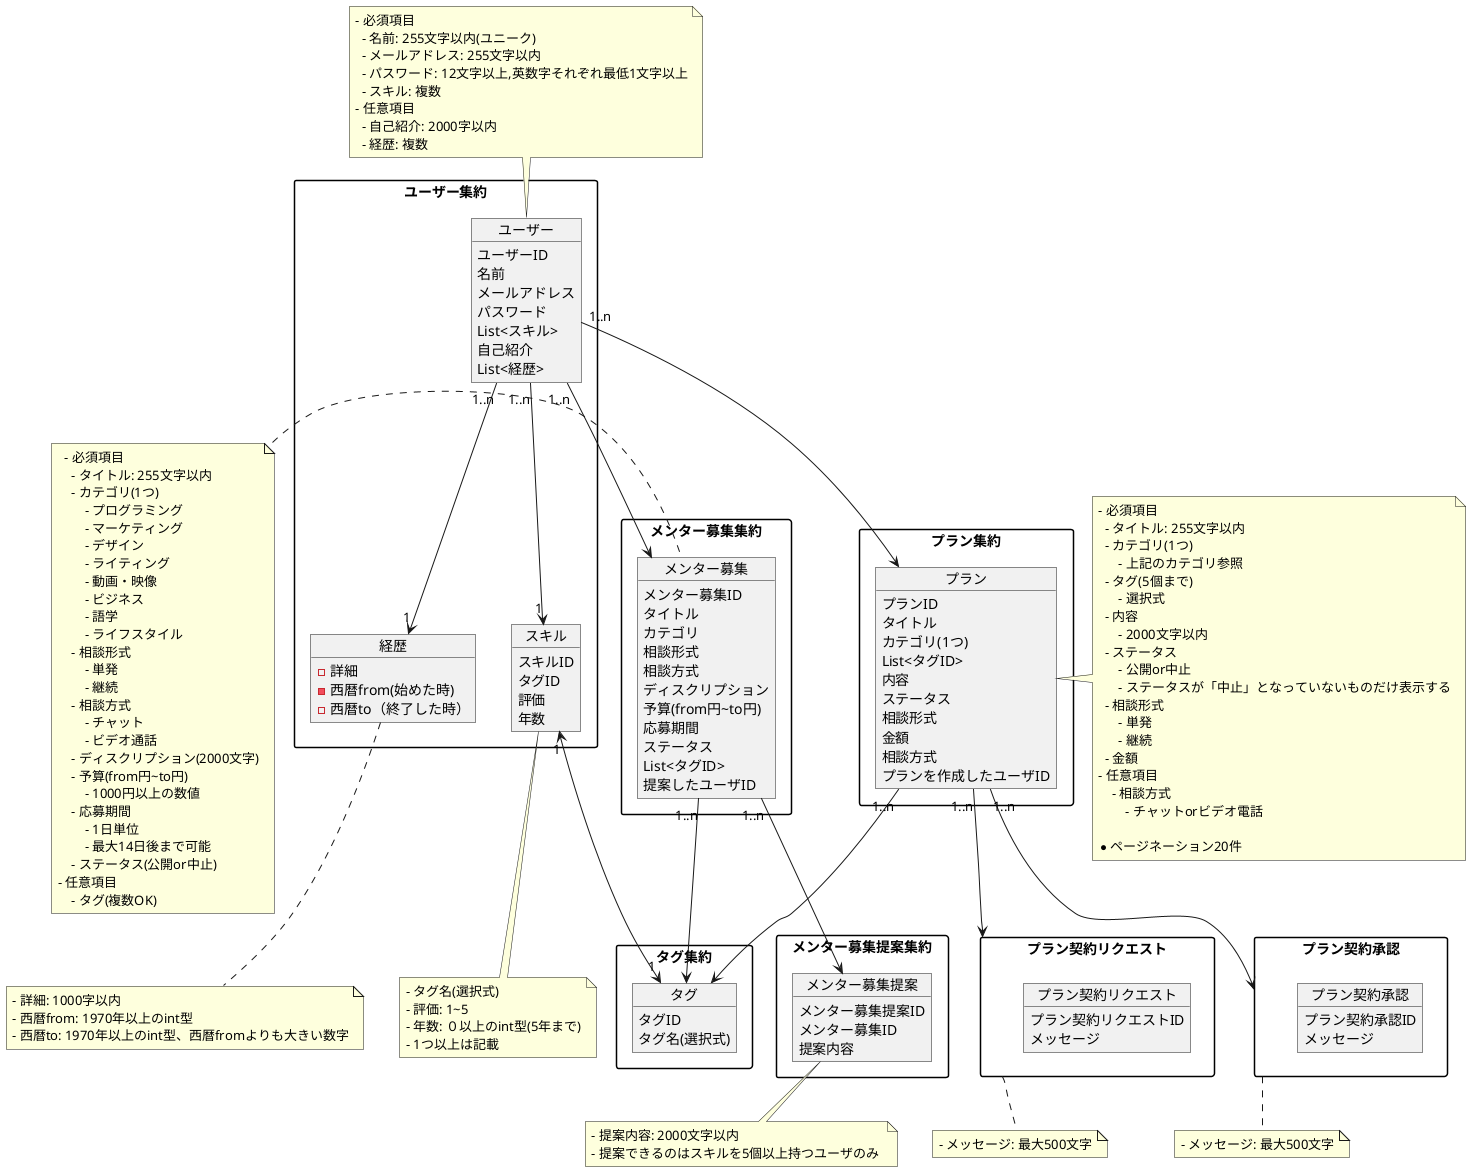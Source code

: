 @startuml NiziProject
skinparam PackageStyle rectangle

package ユーザー集約 {
  object ユーザー {
    ユーザーID
    名前
    メールアドレス
    パスワード
    List<スキル>
    自己紹介
    List<経歴>

  }

  object スキル {
    スキルID
    タグID
    評価
    年数

  }

  object 経歴 {
    - 詳細
    - 西暦from(始めた時)
    - 西暦to（終了した時）
  }
}

note top of ユーザー
  - 必須項目
    - 名前: 255文字以内(ユニーク)
    - メールアドレス: 255文字以内
    - パスワード: 12文字以上,英数字それぞれ最低1文字以上
    - スキル: 複数
  - 任意項目
    - 自己紹介: 2000字以内
    - 経歴: 複数
end note

note bottom of スキル
  - タグ名(選択式)
  - 評価: 1~5
  - 年数: ０以上のint型(5年まで)
  - 1つ以上は記載
end note

note bottom of 経歴
  - 詳細: 1000字以内
  - 西暦from: 1970年以上のint型
  - 西暦to: 1970年以上のint型、西暦fromよりも大きい数字
end note

ユーザー "1..n" -down-> "1" スキル
ユーザー "1..n" -down-> "1" 経歴

package タグ集約 {
  object タグ {
    タグID
    タグ名(選択式)
  }
}

スキル "1" <-down-> "1" タグ

package メンター募集集約 {
  object メンター募集{
    メンター募集ID
    タイトル
    カテゴリ
    相談形式
    相談方式
    ディスクリプション
    予算(from円~to円)
    応募期間
    ステータス
    List<タグID>
    提案したユーザID
  }

}

package メンター募集提案集約{
  object メンター募集提案 {
    メンター募集提案ID
    メンター募集ID
    提案内容
  }
}

note left of メンター募集
  - 必須項目
    - タイトル: 255文字以内
    - カテゴリ(1つ)
        - プログラミング
        - マーケティング
        - デザイン
        - ライティング
        - 動画・映像
        - ビジネス
        - 語学
        - ライフスタイル
    - 相談形式
        - 単発
        - 継続
    - 相談方式
        - チャット
        - ビデオ通話
    - ディスクリプション(2000文字)
    - 予算(from円~to円)
        - 1000円以上の数値
    - 応募期間
        - 1日単位
        - 最大14日後まで可能
    - ステータス(公開or中止)
- 任意項目
    - タグ(複数OK)
end note

note bottom of メンター募集提案
  - 提案内容: 2000文字以内
  - 提案できるのはスキルを5個以上持つユーザのみ 
end note

メンター募集 "1..n" -down->  メンター募集提案 
メンター募集 "1..n" -down->  タグ 
ユーザー "1..n" -down->  メンター募集

package プラン集約 {
  object プラン {
    プランID
    タイトル
    カテゴリ(1つ)
    List<タグID>
    内容
    ステータス
    相談形式
    金額
    相談方式
    プランを作成したユーザID

  }


}



package プラン契約リクエスト{
  object プラン契約リクエスト {
    プラン契約リクエストID
    メッセージ
  }
}

note bottom of プラン契約リクエスト
  - メッセージ: 最大500文字
end note

package プラン契約承認 {
  object プラン契約承認 {
    プラン契約承認ID
    メッセージ
  }

}

note bottom of プラン契約承認
  - メッセージ: 最大500文字
end note

note right of プラン
  - 必須項目
    - タイトル: 255文字以内
    - カテゴリ(1つ)
        - 上記のカテゴリ参照
    - タグ(5個まで)
        - 選択式
    - 内容
        - 2000文字以内
    - ステータス
        - 公開or中止
        - ステータスが「中止」となっていないものだけ表示する
    - 相談形式
        - 単発
        - 継続
    - 金額
  - 任意項目
      - 相談方式
          - チャットorビデオ電話

  * ページネーション20件
end note

ユーザー "1..n" -down-> プラン
プラン "1..n" -down-> プラン契約リクエスト
プラン "1..n" -down-> プラン契約承認
プラン "1..n" -down-> タグ





@enduml
